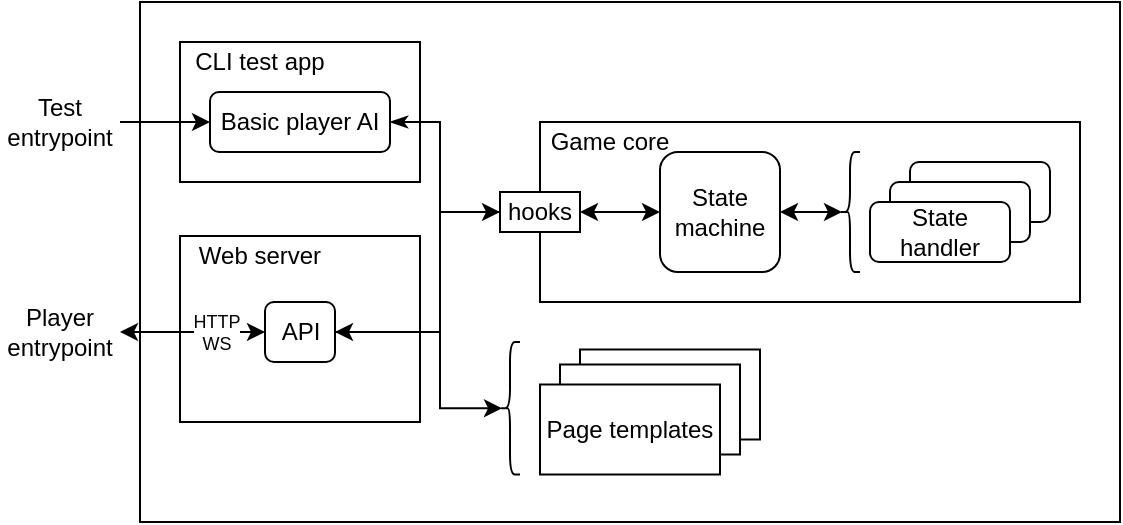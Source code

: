 <mxfile version="27.1.4">
  <diagram name="Page-1" id="LAhDa3P3H-Kc7iGmrSTM">
    <mxGraphModel dx="983" dy="523" grid="1" gridSize="10" guides="1" tooltips="1" connect="1" arrows="1" fold="1" page="1" pageScale="1" pageWidth="850" pageHeight="1100" math="0" shadow="0">
      <root>
        <mxCell id="0" />
        <mxCell id="1" parent="0" />
        <mxCell id="lNc2GRRCWmieBshyTlnb-24" value="" style="rounded=0;whiteSpace=wrap;html=1;" vertex="1" parent="1">
          <mxGeometry x="90" y="250" width="490" height="260" as="geometry" />
        </mxCell>
        <mxCell id="lNc2GRRCWmieBshyTlnb-2" value="" style="rounded=0;whiteSpace=wrap;html=1;" vertex="1" parent="1">
          <mxGeometry x="290" y="310" width="270" height="90" as="geometry" />
        </mxCell>
        <mxCell id="lNc2GRRCWmieBshyTlnb-3" value="Game core" style="text;html=1;align=center;verticalAlign=middle;whiteSpace=wrap;rounded=0;" vertex="1" parent="1">
          <mxGeometry x="290" y="310" width="70" height="20" as="geometry" />
        </mxCell>
        <mxCell id="lNc2GRRCWmieBshyTlnb-13" style="edgeStyle=orthogonalEdgeStyle;rounded=0;orthogonalLoop=1;jettySize=auto;html=1;entryX=0;entryY=0.5;entryDx=0;entryDy=0;startArrow=classic;startFill=1;" edge="1" parent="1" source="lNc2GRRCWmieBshyTlnb-4" target="lNc2GRRCWmieBshyTlnb-5">
          <mxGeometry relative="1" as="geometry" />
        </mxCell>
        <mxCell id="lNc2GRRCWmieBshyTlnb-4" value="hooks" style="rounded=0;whiteSpace=wrap;html=1;" vertex="1" parent="1">
          <mxGeometry x="270" y="345" width="40" height="20" as="geometry" />
        </mxCell>
        <mxCell id="lNc2GRRCWmieBshyTlnb-5" value="State machine" style="rounded=1;whiteSpace=wrap;html=1;" vertex="1" parent="1">
          <mxGeometry x="350" y="325" width="60" height="60" as="geometry" />
        </mxCell>
        <mxCell id="lNc2GRRCWmieBshyTlnb-6" value="" style="rounded=1;whiteSpace=wrap;html=1;" vertex="1" parent="1">
          <mxGeometry x="475" y="330" width="70" height="30" as="geometry" />
        </mxCell>
        <mxCell id="lNc2GRRCWmieBshyTlnb-7" value="" style="rounded=1;whiteSpace=wrap;html=1;" vertex="1" parent="1">
          <mxGeometry x="465" y="340" width="70" height="30" as="geometry" />
        </mxCell>
        <mxCell id="lNc2GRRCWmieBshyTlnb-8" value="State&lt;div&gt;handler&lt;/div&gt;" style="rounded=1;whiteSpace=wrap;html=1;" vertex="1" parent="1">
          <mxGeometry x="455" y="350" width="70" height="30" as="geometry" />
        </mxCell>
        <mxCell id="lNc2GRRCWmieBshyTlnb-11" value="" style="shape=curlyBracket;whiteSpace=wrap;html=1;rounded=1;labelPosition=left;verticalLabelPosition=middle;align=right;verticalAlign=middle;" vertex="1" parent="1">
          <mxGeometry x="440" y="325" width="10" height="60" as="geometry" />
        </mxCell>
        <mxCell id="lNc2GRRCWmieBshyTlnb-12" style="edgeStyle=orthogonalEdgeStyle;rounded=0;orthogonalLoop=1;jettySize=auto;html=1;exitX=1;exitY=0.5;exitDx=0;exitDy=0;entryX=0.1;entryY=0.5;entryDx=0;entryDy=0;entryPerimeter=0;startArrow=classic;startFill=1;" edge="1" parent="1" source="lNc2GRRCWmieBshyTlnb-5" target="lNc2GRRCWmieBshyTlnb-11">
          <mxGeometry relative="1" as="geometry" />
        </mxCell>
        <mxCell id="lNc2GRRCWmieBshyTlnb-14" value="" style="rounded=0;whiteSpace=wrap;html=1;" vertex="1" parent="1">
          <mxGeometry x="110" y="270" width="120" height="70" as="geometry" />
        </mxCell>
        <mxCell id="lNc2GRRCWmieBshyTlnb-15" value="CLI test app" style="text;html=1;align=center;verticalAlign=middle;whiteSpace=wrap;rounded=0;" vertex="1" parent="1">
          <mxGeometry x="110" y="270" width="80" height="20" as="geometry" />
        </mxCell>
        <mxCell id="lNc2GRRCWmieBshyTlnb-18" style="edgeStyle=orthogonalEdgeStyle;rounded=0;orthogonalLoop=1;jettySize=auto;html=1;exitX=1;exitY=0.5;exitDx=0;exitDy=0;entryX=0;entryY=0.5;entryDx=0;entryDy=0;startArrow=classicThin;startFill=1;" edge="1" parent="1" source="lNc2GRRCWmieBshyTlnb-17" target="lNc2GRRCWmieBshyTlnb-4">
          <mxGeometry relative="1" as="geometry">
            <Array as="points">
              <mxPoint x="240" y="310" />
              <mxPoint x="240" y="355" />
            </Array>
          </mxGeometry>
        </mxCell>
        <mxCell id="lNc2GRRCWmieBshyTlnb-21" style="edgeStyle=orthogonalEdgeStyle;rounded=0;orthogonalLoop=1;jettySize=auto;html=1;exitX=0;exitY=0.5;exitDx=0;exitDy=0;startArrow=classic;startFill=1;endArrow=none;" edge="1" parent="1" source="lNc2GRRCWmieBshyTlnb-17">
          <mxGeometry relative="1" as="geometry">
            <mxPoint x="80" y="310" as="targetPoint" />
          </mxGeometry>
        </mxCell>
        <mxCell id="lNc2GRRCWmieBshyTlnb-17" value="Basic player AI" style="rounded=1;whiteSpace=wrap;html=1;" vertex="1" parent="1">
          <mxGeometry x="125" y="295" width="90" height="30" as="geometry" />
        </mxCell>
        <mxCell id="lNc2GRRCWmieBshyTlnb-22" value="Test entrypoint" style="text;html=1;align=center;verticalAlign=middle;whiteSpace=wrap;rounded=0;" vertex="1" parent="1">
          <mxGeometry x="20" y="295" width="60" height="30" as="geometry" />
        </mxCell>
        <mxCell id="lNc2GRRCWmieBshyTlnb-25" value="" style="rounded=0;whiteSpace=wrap;html=1;" vertex="1" parent="1">
          <mxGeometry x="110" y="367" width="120" height="93" as="geometry" />
        </mxCell>
        <mxCell id="lNc2GRRCWmieBshyTlnb-26" value="Web server" style="text;html=1;align=center;verticalAlign=middle;whiteSpace=wrap;rounded=0;" vertex="1" parent="1">
          <mxGeometry x="110" y="367" width="80" height="20" as="geometry" />
        </mxCell>
        <mxCell id="lNc2GRRCWmieBshyTlnb-27" value="" style="rounded=0;whiteSpace=wrap;html=1;" vertex="1" parent="1">
          <mxGeometry x="310" y="423.75" width="90" height="45" as="geometry" />
        </mxCell>
        <mxCell id="lNc2GRRCWmieBshyTlnb-28" value="" style="rounded=0;whiteSpace=wrap;html=1;" vertex="1" parent="1">
          <mxGeometry x="300" y="431.25" width="90" height="45" as="geometry" />
        </mxCell>
        <mxCell id="lNc2GRRCWmieBshyTlnb-29" value="Page templates" style="rounded=0;whiteSpace=wrap;html=1;" vertex="1" parent="1">
          <mxGeometry x="290" y="441.25" width="90" height="45" as="geometry" />
        </mxCell>
        <mxCell id="lNc2GRRCWmieBshyTlnb-30" value="API" style="rounded=1;whiteSpace=wrap;html=1;" vertex="1" parent="1">
          <mxGeometry x="152.5" y="400" width="35" height="30" as="geometry" />
        </mxCell>
        <mxCell id="lNc2GRRCWmieBshyTlnb-32" style="edgeStyle=orthogonalEdgeStyle;rounded=0;orthogonalLoop=1;jettySize=auto;html=1;exitX=0;exitY=0.5;exitDx=0;exitDy=0;entryX=1;entryY=0.5;entryDx=0;entryDy=0;" edge="1" parent="1" source="lNc2GRRCWmieBshyTlnb-4" target="lNc2GRRCWmieBshyTlnb-30">
          <mxGeometry relative="1" as="geometry">
            <Array as="points">
              <mxPoint x="240" y="355" />
              <mxPoint x="240" y="415" />
            </Array>
          </mxGeometry>
        </mxCell>
        <mxCell id="lNc2GRRCWmieBshyTlnb-33" value="" style="shape=curlyBracket;whiteSpace=wrap;html=1;rounded=1;labelPosition=left;verticalLabelPosition=middle;align=right;verticalAlign=middle;" vertex="1" parent="1">
          <mxGeometry x="270" y="420" width="10" height="66.25" as="geometry" />
        </mxCell>
        <mxCell id="lNc2GRRCWmieBshyTlnb-35" style="edgeStyle=orthogonalEdgeStyle;rounded=0;orthogonalLoop=1;jettySize=auto;html=1;exitX=1;exitY=0.5;exitDx=0;exitDy=0;entryX=0.1;entryY=0.5;entryDx=0;entryDy=0;entryPerimeter=0;" edge="1" parent="1" source="lNc2GRRCWmieBshyTlnb-30" target="lNc2GRRCWmieBshyTlnb-33">
          <mxGeometry relative="1" as="geometry">
            <Array as="points">
              <mxPoint x="240" y="415" />
              <mxPoint x="240" y="453" />
            </Array>
          </mxGeometry>
        </mxCell>
        <mxCell id="lNc2GRRCWmieBshyTlnb-37" style="edgeStyle=orthogonalEdgeStyle;rounded=0;orthogonalLoop=1;jettySize=auto;html=1;entryX=0;entryY=0.5;entryDx=0;entryDy=0;startArrow=classic;startFill=1;" edge="1" parent="1" source="lNc2GRRCWmieBshyTlnb-36" target="lNc2GRRCWmieBshyTlnb-30">
          <mxGeometry relative="1" as="geometry" />
        </mxCell>
        <mxCell id="lNc2GRRCWmieBshyTlnb-38" value="HTTP&lt;div&gt;WS&lt;/div&gt;" style="edgeLabel;html=1;align=center;verticalAlign=middle;resizable=0;points=[];fontSize=9;" vertex="1" connectable="0" parent="lNc2GRRCWmieBshyTlnb-37">
          <mxGeometry x="0.324" relative="1" as="geometry">
            <mxPoint as="offset" />
          </mxGeometry>
        </mxCell>
        <mxCell id="lNc2GRRCWmieBshyTlnb-36" value="Player entrypoint" style="text;html=1;align=center;verticalAlign=middle;whiteSpace=wrap;rounded=0;" vertex="1" parent="1">
          <mxGeometry x="20" y="400" width="60" height="30" as="geometry" />
        </mxCell>
      </root>
    </mxGraphModel>
  </diagram>
</mxfile>
